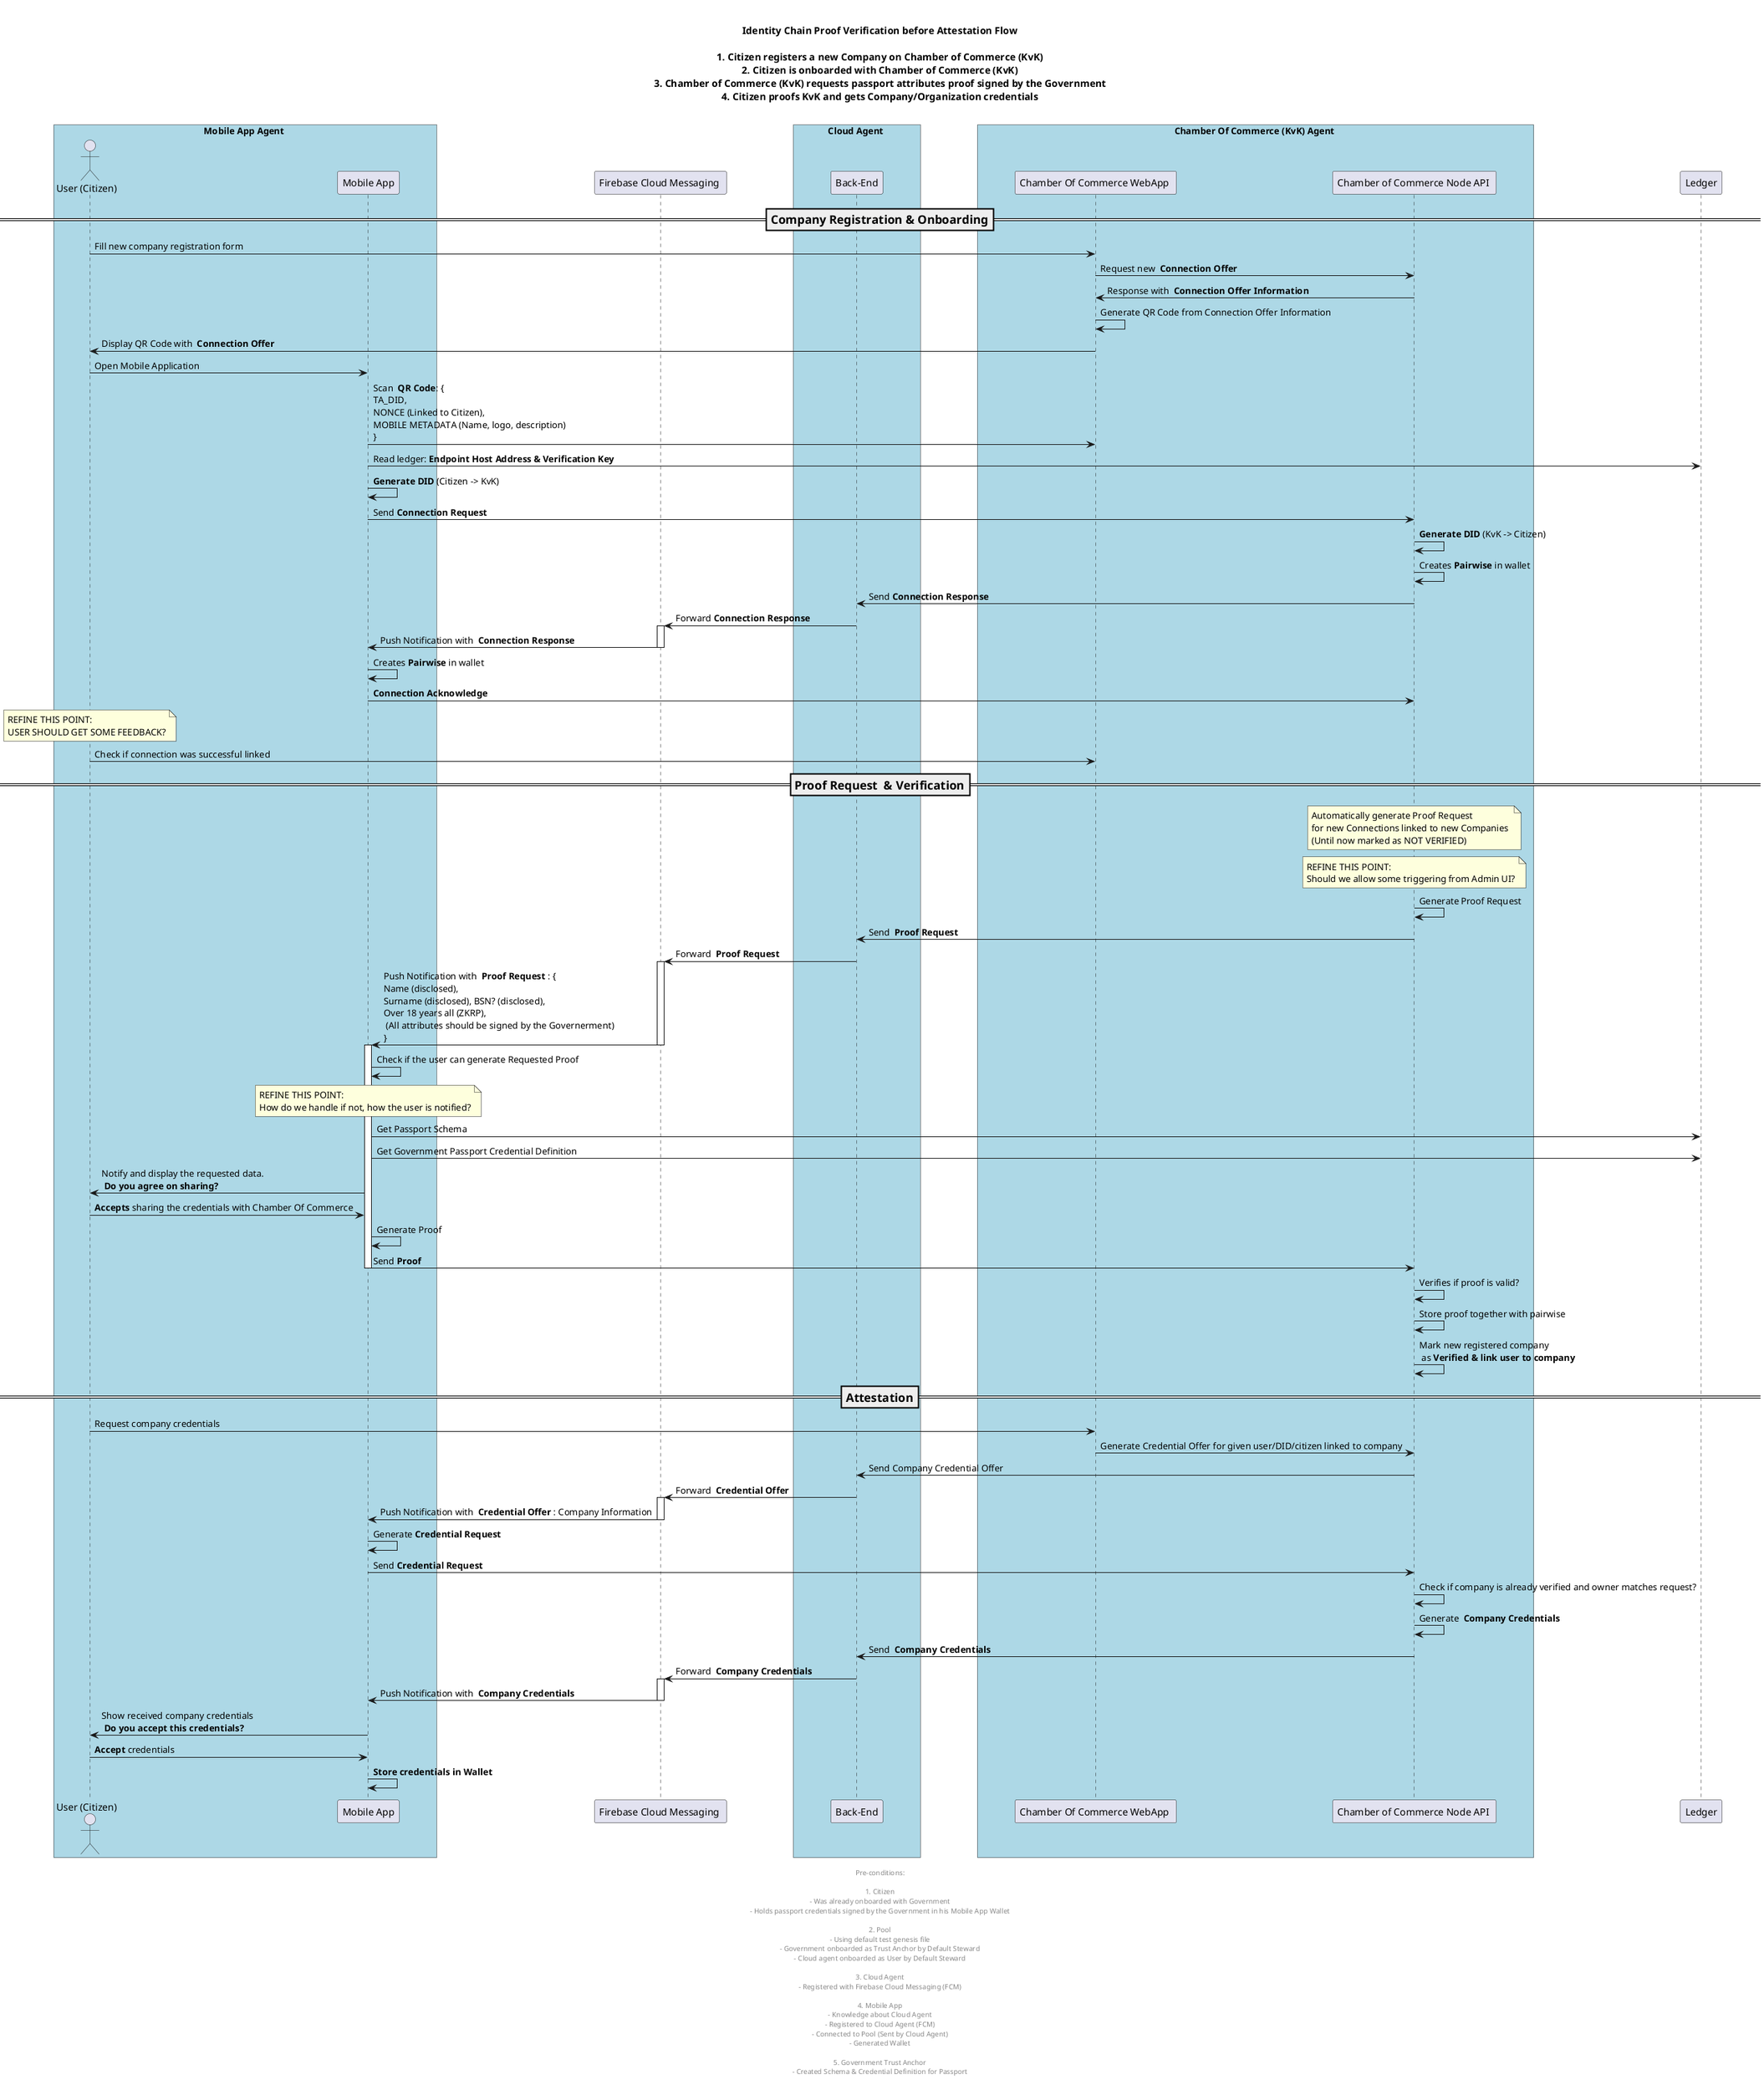 @startuml
skinparam ParticipantPadding 50
skinparam BoxPadding 40

title

Identity Chain Proof Verification before Attestation Flow

# Citizen registers a new Company on Chamber of Commerce (KvK)
# Citizen is onboarded with Chamber of Commerce (KvK)
# Chamber of Commerce (KvK) requests passport attributes proof signed by the Government
# Citizen proofs KvK and gets Company/Organization credentials

end title

box "Mobile App Agent " #LightBlue
actor "User (Citizen) " as U
participant "Mobile App" as UAPP
endbox

participant "Firebase Cloud Messaging " as FCM

box "Cloud Agent " #LightBlue
participant "Back-End" as CA
endbox

box "Chamber Of Commerce (KvK) Agent " #LightBlue
participant "Chamber Of Commerce WebApp " as CCAPP
participant "Chamber of Commerce Node API " as CCNODE
endbox

participant "Ledger" as L

=== Company Registration & Onboarding ==

U -> CCAPP: Fill new company registration form
CCAPP -> CCNODE: Request new <b> Connection Offer
CCNODE -> CCAPP: Response with <b> Connection Offer Information
CCAPP -> CCAPP: Generate QR Code from Connection Offer Information
CCAPP -> U: Display QR Code with <b> Connection Offer

U -> UAPP: Open Mobile Application
UAPP -> CCAPP: Scan <b> QR Code</b>: { \nTA_DID,\nNONCE (Linked to Citizen),\nMOBILE METADATA (Name, logo, description) \n}
UAPP -> L: Read ledger: <b>Endpoint Host Address & Verification Key
UAPP -> UAPP: <b>Generate DID</b> (Citizen -> KvK)
UAPP -> CCNODE: Send <b>Connection Request</b>
CCNODE -> CCNODE: <b>Generate DID</b> (KvK -> Citizen)
CCNODE -> CCNODE: Creates <b>Pairwise</b> in wallet
CCNODE -> CA: Send <b>Connection Response</b>
CA -> FCM: Forward <b>Connection Response</b>
activate FCM
FCM -> UAPP: Push Notification with <b> Connection Response </b>
deactivate FCM
UAPP -> UAPP: Creates <b>Pairwise</b> in wallet
UAPP -> CCNODE: <b>Connection Acknowledge</b>
note over U : REFINE THIS POINT: \nUSER SHOULD GET SOME FEEDBACK?
U -> CCAPP: Check if connection was successful linked

=== Proof Request  & Verification ==

note over CCNODE : Automatically generate Proof Request \nfor new Connections linked to new Companies \n(Until now marked as NOT VERIFIED)
note over CCNODE : REFINE THIS POINT: \nShould we allow some triggering from Admin UI?

CCNODE -> CCNODE: Generate Proof Request
CCNODE -> CA: Send <b> Proof Request</b>
CA -> FCM: Forward <b> Proof Request</b>
activate FCM
FCM -> UAPP: Push Notification with <b> Proof Request</b> : { \nName (disclosed),\nSurname (disclosed), BSN? (disclosed), \nOver 18 years all (ZKRP), \n (All attributes should be signed by the Governerment) \n}
deactivate FCM

activate UAPP
UAPP -> UAPP: Check if the user can generate Requested Proof
note over UAPP : REFINE THIS POINT: \nHow do we handle if not, how the user is notified?
UAPP -> L: Get Passport Schema
UAPP -> L: Get Government Passport Credential Definition
UAPP -> U: Notify and display the requested data. \n <b>Do you agree on sharing?
U -> UAPP: <b>Accepts</b> sharing the credentials with Chamber Of Commerce
UAPP -> UAPP: Generate Proof
UAPP -> CCNODE: Send <b>Proof
deactivate UAPP

CCNODE -> CCNODE: Verifies if proof is valid?
CCNODE -> CCNODE: Store proof together with pairwise
CCNODE -> CCNODE: Mark new registered company\n as <b>Verified & link user to company

=== Attestation ==

U -> CCAPP: Request company credentials
CCAPP -> CCNODE: Generate Credential Offer for given user/DID/citizen linked to company
CCNODE -> CA: Send Company Credential Offer
CA -> FCM: Forward <b> Credential Offer</b>
activate FCM
FCM -> UAPP: Push Notification with <b> Credential Offer</b> : Company Information
deactivate FCM
UAPP -> UAPP: Generate <b>Credential Request
UAPP -> CCNODE: Send <b>Credential Request
CCNODE -> CCNODE: Check if company is already verified and owner matches request?
CCNODE -> CCNODE: Generate <b> Company Credentials
CCNODE -> CA: Send <b> Company Credentials
CA -> FCM: Forward <b> Company Credentials</b>
activate FCM
FCM -> UAPP: Push Notification with <b> Company Credentials</b>
deactivate FCM

UAPP -> U: Show received company credentials \n <b>Do you accept this credentials?
U -> UAPP: <b>Accept</b> credentials
UAPP -> UAPP: <b>Store credentials in Wallet

footer

Pre-conditions:

# Citizen
- Was already onboarded with Government
- Holds passport credentials signed by the Government in his Mobile App Wallet

# Pool
- Using default test genesis file
- Government onboarded as Trust Anchor by Default Steward
- Cloud agent onboarded as User by Default Steward

# Cloud Agent
- Registered with Firebase Cloud Messaging (FCM)

# Mobile App
- Knowledge about Cloud Agent
- Registered to Cloud Agent (FCM)
- Connected to Pool (Sent by Cloud Agent)
- Generated Wallet

# Government Trust Anchor
- Created Schema & Credential Definition for Passport

end footer

@enduml